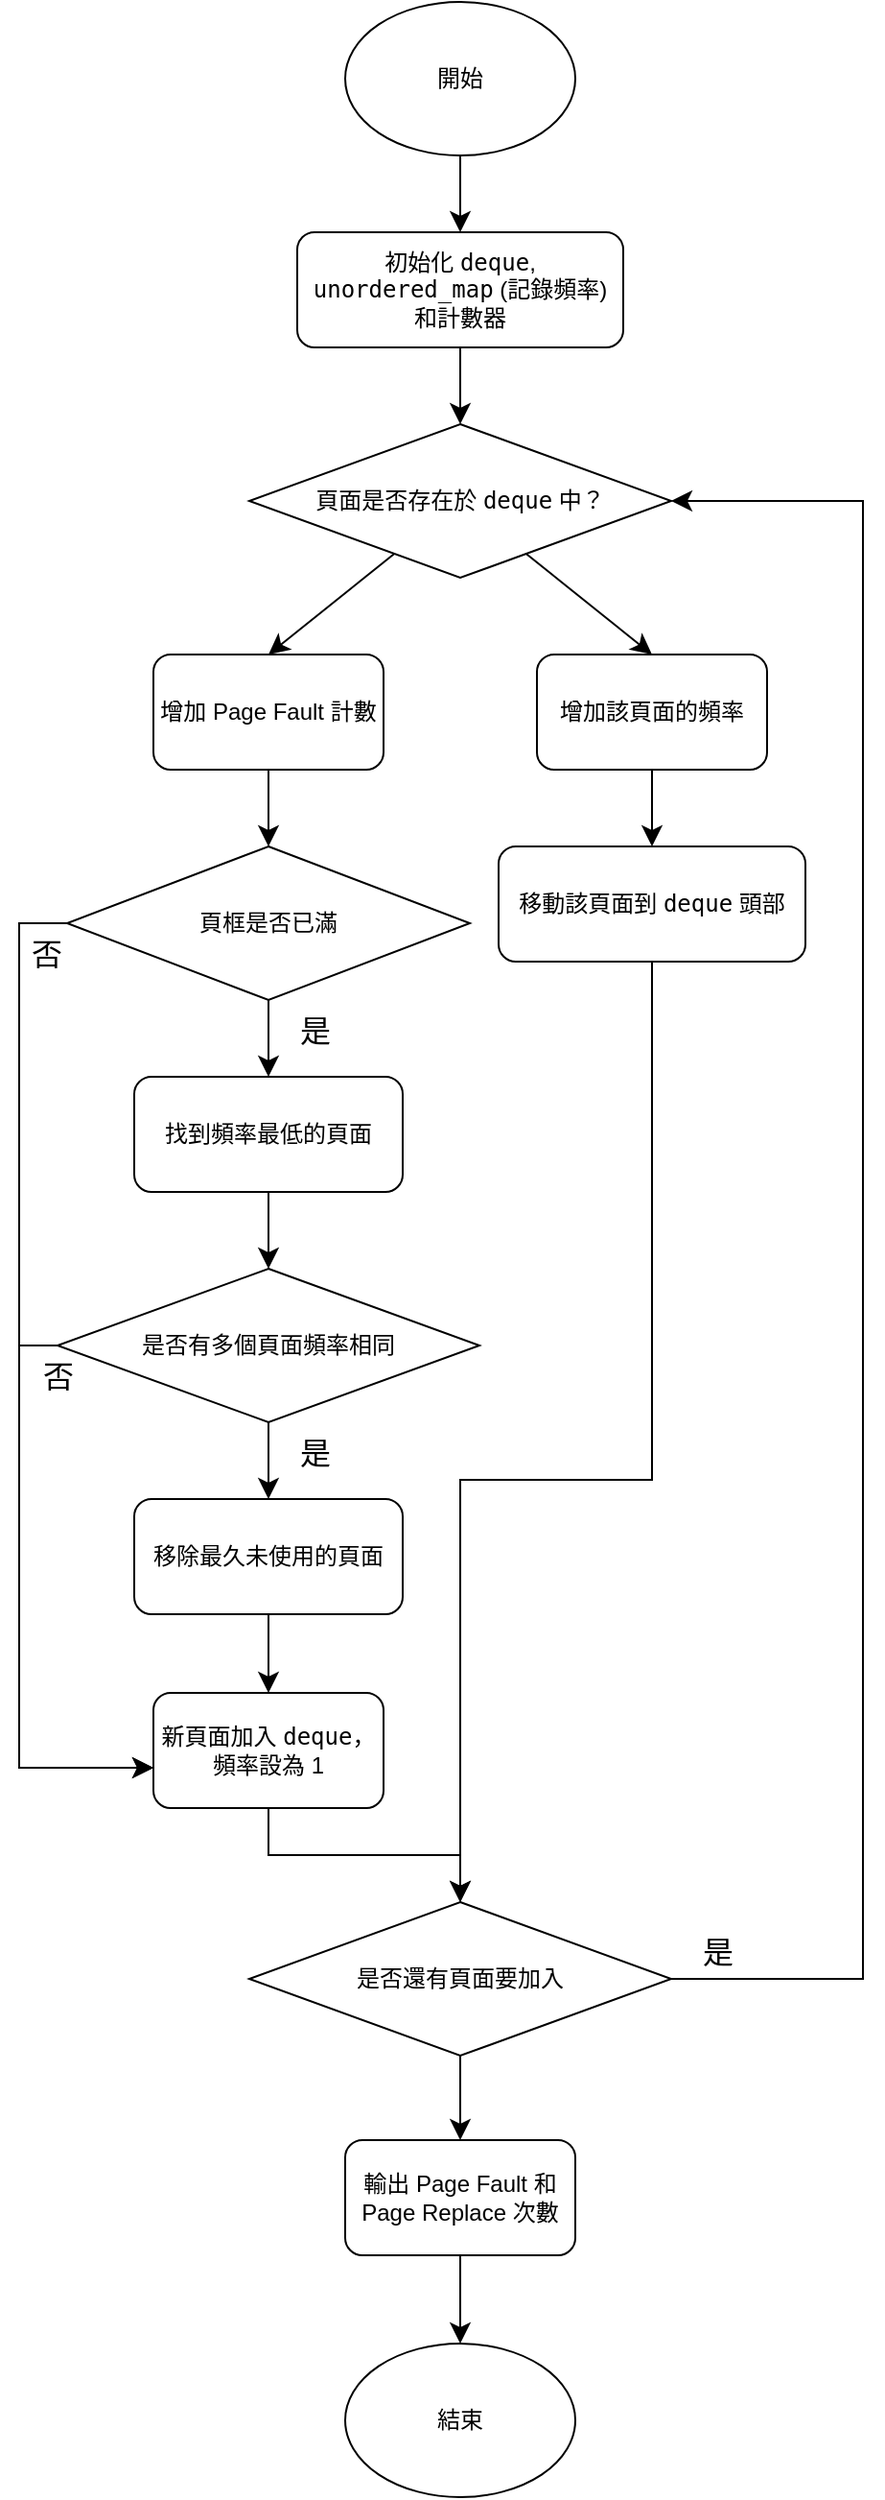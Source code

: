 <mxfile version="25.0.3">
  <diagram name="第 1 页" id="6AahsbGGm6CuqiCBJw5e">
    <mxGraphModel dx="1768" dy="1201" grid="1" gridSize="10" guides="1" tooltips="1" connect="1" arrows="1" fold="1" page="0" pageScale="1" pageWidth="827" pageHeight="1169" math="0" shadow="0">
      <root>
        <mxCell id="0" />
        <mxCell id="1" parent="0" />
        <mxCell id="TbGTZ6DAOj_NYZT9SBEf-3" style="edgeStyle=none;curved=1;rounded=0;orthogonalLoop=1;jettySize=auto;html=1;entryX=0.5;entryY=0;entryDx=0;entryDy=0;fontSize=12;startSize=8;endSize=8;" edge="1" parent="1" source="TbGTZ6DAOj_NYZT9SBEf-1" target="TbGTZ6DAOj_NYZT9SBEf-2">
          <mxGeometry relative="1" as="geometry" />
        </mxCell>
        <mxCell id="TbGTZ6DAOj_NYZT9SBEf-1" value="&lt;p data-pm-slice=&quot;1 1 [&amp;quot;ordered_list&amp;quot;,{&amp;quot;spread&amp;quot;:false,&amp;quot;startingNumber&amp;quot;:1,&amp;quot;start&amp;quot;:1496,&amp;quot;end&amp;quot;:1820},&amp;quot;regular_list_item&amp;quot;,{&amp;quot;start&amp;quot;:1496,&amp;quot;end&amp;quot;:1501}]&quot;&gt;開始&lt;/p&gt;" style="ellipse;whiteSpace=wrap;html=1;" vertex="1" parent="1">
          <mxGeometry x="-220" y="-200" width="120" height="80" as="geometry" />
        </mxCell>
        <mxCell id="TbGTZ6DAOj_NYZT9SBEf-5" style="edgeStyle=none;curved=1;rounded=0;orthogonalLoop=1;jettySize=auto;html=1;exitX=0.5;exitY=1;exitDx=0;exitDy=0;entryX=0.5;entryY=0;entryDx=0;entryDy=0;fontSize=12;startSize=8;endSize=8;" edge="1" parent="1" source="TbGTZ6DAOj_NYZT9SBEf-2" target="TbGTZ6DAOj_NYZT9SBEf-4">
          <mxGeometry relative="1" as="geometry" />
        </mxCell>
        <mxCell id="TbGTZ6DAOj_NYZT9SBEf-2" value="&lt;p data-pm-slice=&quot;1 1 [&amp;quot;ordered_list&amp;quot;,{&amp;quot;spread&amp;quot;:false,&amp;quot;startingNumber&amp;quot;:1,&amp;quot;start&amp;quot;:1496,&amp;quot;end&amp;quot;:1820},&amp;quot;regular_list_item&amp;quot;,{&amp;quot;start&amp;quot;:1502,&amp;quot;end&amp;quot;:1545}]&quot;&gt;初始化 &lt;code&gt;deque&lt;/code&gt;, &lt;code&gt;unordered_map&lt;/code&gt; (記錄頻率) 和計數器&lt;/p&gt;" style="rounded=1;whiteSpace=wrap;html=1;" vertex="1" parent="1">
          <mxGeometry x="-245" y="-80" width="170" height="60" as="geometry" />
        </mxCell>
        <mxCell id="TbGTZ6DAOj_NYZT9SBEf-15" style="edgeStyle=none;curved=1;rounded=0;orthogonalLoop=1;jettySize=auto;html=1;entryX=0.5;entryY=0;entryDx=0;entryDy=0;fontSize=12;startSize=8;endSize=8;" edge="1" parent="1" source="TbGTZ6DAOj_NYZT9SBEf-4" target="TbGTZ6DAOj_NYZT9SBEf-6">
          <mxGeometry relative="1" as="geometry" />
        </mxCell>
        <mxCell id="TbGTZ6DAOj_NYZT9SBEf-16" style="edgeStyle=none;curved=1;rounded=0;orthogonalLoop=1;jettySize=auto;html=1;entryX=0.5;entryY=0;entryDx=0;entryDy=0;fontSize=12;startSize=8;endSize=8;" edge="1" parent="1" source="TbGTZ6DAOj_NYZT9SBEf-4" target="TbGTZ6DAOj_NYZT9SBEf-10">
          <mxGeometry relative="1" as="geometry" />
        </mxCell>
        <mxCell id="TbGTZ6DAOj_NYZT9SBEf-4" value="&lt;p data-pm-slice=&quot;1 1 [&amp;quot;ordered_list&amp;quot;,{&amp;quot;spread&amp;quot;:false,&amp;quot;startingNumber&amp;quot;:1,&amp;quot;start&amp;quot;:1496,&amp;quot;end&amp;quot;:1820},&amp;quot;regular_list_item&amp;quot;,{&amp;quot;start&amp;quot;:1546,&amp;quot;end&amp;quot;:1779},&amp;quot;list&amp;quot;,{&amp;quot;spread&amp;quot;:false,&amp;quot;start&amp;quot;:1568,&amp;quot;end&amp;quot;:1779},&amp;quot;regular_list_item&amp;quot;,{&amp;quot;start&amp;quot;:1568,&amp;quot;end&amp;quot;:1779}]&quot;&gt;頁面是否存在於 &lt;code&gt;deque&lt;/code&gt; 中？&lt;/p&gt;" style="rhombus;whiteSpace=wrap;html=1;" vertex="1" parent="1">
          <mxGeometry x="-270" y="20" width="220" height="80" as="geometry" />
        </mxCell>
        <mxCell id="TbGTZ6DAOj_NYZT9SBEf-18" style="edgeStyle=none;curved=1;rounded=0;orthogonalLoop=1;jettySize=auto;html=1;entryX=0.5;entryY=0;entryDx=0;entryDy=0;fontSize=12;startSize=8;endSize=8;" edge="1" parent="1" source="TbGTZ6DAOj_NYZT9SBEf-6" target="TbGTZ6DAOj_NYZT9SBEf-17">
          <mxGeometry relative="1" as="geometry" />
        </mxCell>
        <mxCell id="TbGTZ6DAOj_NYZT9SBEf-6" value="&lt;p data-pm-slice=&quot;1 1 [&amp;quot;ordered_list&amp;quot;,{&amp;quot;spread&amp;quot;:false,&amp;quot;startingNumber&amp;quot;:1,&amp;quot;start&amp;quot;:1496,&amp;quot;end&amp;quot;:1820},&amp;quot;regular_list_item&amp;quot;,{&amp;quot;start&amp;quot;:1546,&amp;quot;end&amp;quot;:1779},&amp;quot;list&amp;quot;,{&amp;quot;spread&amp;quot;:false,&amp;quot;start&amp;quot;:1568,&amp;quot;end&amp;quot;:1779},&amp;quot;regular_list_item&amp;quot;,{&amp;quot;start&amp;quot;:1568,&amp;quot;end&amp;quot;:1779},&amp;quot;list&amp;quot;,{&amp;quot;spread&amp;quot;:false,&amp;quot;start&amp;quot;:1594,&amp;quot;end&amp;quot;:1779},&amp;quot;regular_list_item&amp;quot;,{&amp;quot;start&amp;quot;:1649,&amp;quot;end&amp;quot;:1779},&amp;quot;list&amp;quot;,{&amp;quot;spread&amp;quot;:false,&amp;quot;start&amp;quot;:1661,&amp;quot;end&amp;quot;:1779},&amp;quot;regular_list_item&amp;quot;,{&amp;quot;start&amp;quot;:1661,&amp;quot;end&amp;quot;:1679}]&quot;&gt;增加 Page Fault 計數&lt;/p&gt;" style="rounded=1;whiteSpace=wrap;html=1;" vertex="1" parent="1">
          <mxGeometry x="-320" y="140" width="120" height="60" as="geometry" />
        </mxCell>
        <mxCell id="TbGTZ6DAOj_NYZT9SBEf-37" style="edgeStyle=none;curved=1;rounded=0;orthogonalLoop=1;jettySize=auto;html=1;fontSize=12;startSize=8;endSize=8;" edge="1" parent="1" source="TbGTZ6DAOj_NYZT9SBEf-10" target="TbGTZ6DAOj_NYZT9SBEf-36">
          <mxGeometry relative="1" as="geometry" />
        </mxCell>
        <mxCell id="TbGTZ6DAOj_NYZT9SBEf-10" value="&lt;p data-pm-slice=&quot;1 1 [&amp;quot;ordered_list&amp;quot;,{&amp;quot;spread&amp;quot;:false,&amp;quot;startingNumber&amp;quot;:1,&amp;quot;start&amp;quot;:1496,&amp;quot;end&amp;quot;:1820},&amp;quot;regular_list_item&amp;quot;,{&amp;quot;start&amp;quot;:1546,&amp;quot;end&amp;quot;:1779},&amp;quot;list&amp;quot;,{&amp;quot;spread&amp;quot;:false,&amp;quot;start&amp;quot;:1568,&amp;quot;end&amp;quot;:1779},&amp;quot;regular_list_item&amp;quot;,{&amp;quot;start&amp;quot;:1568,&amp;quot;end&amp;quot;:1779},&amp;quot;list&amp;quot;,{&amp;quot;spread&amp;quot;:false,&amp;quot;start&amp;quot;:1594,&amp;quot;end&amp;quot;:1779},&amp;quot;regular_list_item&amp;quot;,{&amp;quot;start&amp;quot;:1594,&amp;quot;end&amp;quot;:1643},&amp;quot;list&amp;quot;,{&amp;quot;spread&amp;quot;:false,&amp;quot;start&amp;quot;:1606,&amp;quot;end&amp;quot;:1643},&amp;quot;regular_list_item&amp;quot;,{&amp;quot;start&amp;quot;:1606,&amp;quot;end&amp;quot;:1616}]&quot;&gt;增加該頁面的頻率&lt;/p&gt;" style="rounded=1;whiteSpace=wrap;html=1;" vertex="1" parent="1">
          <mxGeometry x="-120" y="140" width="120" height="60" as="geometry" />
        </mxCell>
        <mxCell id="TbGTZ6DAOj_NYZT9SBEf-20" style="edgeStyle=none;curved=1;rounded=0;orthogonalLoop=1;jettySize=auto;html=1;entryX=0.5;entryY=0;entryDx=0;entryDy=0;fontSize=12;startSize=8;endSize=8;" edge="1" parent="1" source="TbGTZ6DAOj_NYZT9SBEf-17" target="TbGTZ6DAOj_NYZT9SBEf-19">
          <mxGeometry relative="1" as="geometry" />
        </mxCell>
        <mxCell id="TbGTZ6DAOj_NYZT9SBEf-17" value="&lt;p data-pm-slice=&quot;1 1 [&amp;quot;ordered_list&amp;quot;,{&amp;quot;spread&amp;quot;:false,&amp;quot;startingNumber&amp;quot;:1,&amp;quot;start&amp;quot;:1496,&amp;quot;end&amp;quot;:1820},&amp;quot;regular_list_item&amp;quot;,{&amp;quot;start&amp;quot;:1546,&amp;quot;end&amp;quot;:1779},&amp;quot;list&amp;quot;,{&amp;quot;spread&amp;quot;:false,&amp;quot;start&amp;quot;:1568,&amp;quot;end&amp;quot;:1779},&amp;quot;regular_list_item&amp;quot;,{&amp;quot;start&amp;quot;:1568,&amp;quot;end&amp;quot;:1779},&amp;quot;list&amp;quot;,{&amp;quot;spread&amp;quot;:false,&amp;quot;start&amp;quot;:1594,&amp;quot;end&amp;quot;:1779},&amp;quot;regular_list_item&amp;quot;,{&amp;quot;start&amp;quot;:1649,&amp;quot;end&amp;quot;:1779},&amp;quot;list&amp;quot;,{&amp;quot;spread&amp;quot;:false,&amp;quot;start&amp;quot;:1661,&amp;quot;end&amp;quot;:1779},&amp;quot;regular_list_item&amp;quot;,{&amp;quot;start&amp;quot;:1687,&amp;quot;end&amp;quot;:1749}]&quot;&gt;頁框是否已滿&lt;/p&gt;" style="rhombus;whiteSpace=wrap;html=1;" vertex="1" parent="1">
          <mxGeometry x="-365" y="240" width="210" height="80" as="geometry" />
        </mxCell>
        <mxCell id="TbGTZ6DAOj_NYZT9SBEf-23" style="edgeStyle=none;curved=1;rounded=0;orthogonalLoop=1;jettySize=auto;html=1;entryX=0.5;entryY=0;entryDx=0;entryDy=0;fontSize=12;startSize=8;endSize=8;" edge="1" parent="1" source="TbGTZ6DAOj_NYZT9SBEf-19" target="TbGTZ6DAOj_NYZT9SBEf-22">
          <mxGeometry relative="1" as="geometry" />
        </mxCell>
        <mxCell id="TbGTZ6DAOj_NYZT9SBEf-19" value="&lt;p data-pm-slice=&quot;1 1 [&amp;quot;ordered_list&amp;quot;,{&amp;quot;spread&amp;quot;:false,&amp;quot;startingNumber&amp;quot;:1,&amp;quot;start&amp;quot;:1496,&amp;quot;end&amp;quot;:1820},&amp;quot;regular_list_item&amp;quot;,{&amp;quot;start&amp;quot;:1546,&amp;quot;end&amp;quot;:1779},&amp;quot;list&amp;quot;,{&amp;quot;spread&amp;quot;:false,&amp;quot;start&amp;quot;:1568,&amp;quot;end&amp;quot;:1779},&amp;quot;regular_list_item&amp;quot;,{&amp;quot;start&amp;quot;:1568,&amp;quot;end&amp;quot;:1779},&amp;quot;list&amp;quot;,{&amp;quot;spread&amp;quot;:false,&amp;quot;start&amp;quot;:1594,&amp;quot;end&amp;quot;:1779},&amp;quot;regular_list_item&amp;quot;,{&amp;quot;start&amp;quot;:1649,&amp;quot;end&amp;quot;:1779},&amp;quot;list&amp;quot;,{&amp;quot;spread&amp;quot;:false,&amp;quot;start&amp;quot;:1661,&amp;quot;end&amp;quot;:1779},&amp;quot;regular_list_item&amp;quot;,{&amp;quot;start&amp;quot;:1687,&amp;quot;end&amp;quot;:1749},&amp;quot;list&amp;quot;,{&amp;quot;spread&amp;quot;:false,&amp;quot;start&amp;quot;:1705,&amp;quot;end&amp;quot;:1749},&amp;quot;regular_list_item&amp;quot;,{&amp;quot;start&amp;quot;:1705,&amp;quot;end&amp;quot;:1716}]&quot;&gt;找到頻率最低的頁面&lt;/p&gt;" style="rounded=1;whiteSpace=wrap;html=1;" vertex="1" parent="1">
          <mxGeometry x="-330" y="360" width="140" height="60" as="geometry" />
        </mxCell>
        <mxCell id="TbGTZ6DAOj_NYZT9SBEf-21" value="是" style="text;html=1;align=center;verticalAlign=middle;resizable=0;points=[];autosize=1;strokeColor=none;fillColor=none;fontSize=16;" vertex="1" parent="1">
          <mxGeometry x="-256" y="321" width="40" height="30" as="geometry" />
        </mxCell>
        <mxCell id="TbGTZ6DAOj_NYZT9SBEf-25" style="edgeStyle=none;curved=1;rounded=0;orthogonalLoop=1;jettySize=auto;html=1;exitX=0.5;exitY=1;exitDx=0;exitDy=0;entryX=0.5;entryY=0;entryDx=0;entryDy=0;fontSize=12;startSize=8;endSize=8;" edge="1" parent="1" source="TbGTZ6DAOj_NYZT9SBEf-22" target="TbGTZ6DAOj_NYZT9SBEf-24">
          <mxGeometry relative="1" as="geometry" />
        </mxCell>
        <mxCell id="TbGTZ6DAOj_NYZT9SBEf-22" value="&lt;p data-pm-slice=&quot;1 1 [&amp;quot;ordered_list&amp;quot;,{&amp;quot;spread&amp;quot;:false,&amp;quot;startingNumber&amp;quot;:1,&amp;quot;start&amp;quot;:1496,&amp;quot;end&amp;quot;:1820},&amp;quot;regular_list_item&amp;quot;,{&amp;quot;start&amp;quot;:1546,&amp;quot;end&amp;quot;:1779},&amp;quot;list&amp;quot;,{&amp;quot;spread&amp;quot;:false,&amp;quot;start&amp;quot;:1568,&amp;quot;end&amp;quot;:1779},&amp;quot;regular_list_item&amp;quot;,{&amp;quot;start&amp;quot;:1568,&amp;quot;end&amp;quot;:1779},&amp;quot;list&amp;quot;,{&amp;quot;spread&amp;quot;:false,&amp;quot;start&amp;quot;:1594,&amp;quot;end&amp;quot;:1779},&amp;quot;regular_list_item&amp;quot;,{&amp;quot;start&amp;quot;:1649,&amp;quot;end&amp;quot;:1779},&amp;quot;list&amp;quot;,{&amp;quot;spread&amp;quot;:false,&amp;quot;start&amp;quot;:1661,&amp;quot;end&amp;quot;:1779},&amp;quot;regular_list_item&amp;quot;,{&amp;quot;start&amp;quot;:1687,&amp;quot;end&amp;quot;:1749},&amp;quot;list&amp;quot;,{&amp;quot;spread&amp;quot;:false,&amp;quot;start&amp;quot;:1705,&amp;quot;end&amp;quot;:1749},&amp;quot;regular_list_item&amp;quot;,{&amp;quot;start&amp;quot;:1726,&amp;quot;end&amp;quot;:1749}]&quot;&gt;是否有多個頁面頻率相同&lt;/p&gt;" style="rhombus;whiteSpace=wrap;html=1;" vertex="1" parent="1">
          <mxGeometry x="-370" y="460" width="220" height="80" as="geometry" />
        </mxCell>
        <mxCell id="TbGTZ6DAOj_NYZT9SBEf-28" style="edgeStyle=none;curved=1;rounded=0;orthogonalLoop=1;jettySize=auto;html=1;fontSize=12;startSize=8;endSize=8;" edge="1" parent="1" source="TbGTZ6DAOj_NYZT9SBEf-24" target="TbGTZ6DAOj_NYZT9SBEf-27">
          <mxGeometry relative="1" as="geometry" />
        </mxCell>
        <mxCell id="TbGTZ6DAOj_NYZT9SBEf-24" value="&lt;p data-pm-slice=&quot;1 1 [&amp;quot;ordered_list&amp;quot;,{&amp;quot;spread&amp;quot;:false,&amp;quot;startingNumber&amp;quot;:1,&amp;quot;start&amp;quot;:1496,&amp;quot;end&amp;quot;:1820},&amp;quot;regular_list_item&amp;quot;,{&amp;quot;start&amp;quot;:1546,&amp;quot;end&amp;quot;:1779},&amp;quot;list&amp;quot;,{&amp;quot;spread&amp;quot;:false,&amp;quot;start&amp;quot;:1568,&amp;quot;end&amp;quot;:1779},&amp;quot;regular_list_item&amp;quot;,{&amp;quot;start&amp;quot;:1568,&amp;quot;end&amp;quot;:1779},&amp;quot;list&amp;quot;,{&amp;quot;spread&amp;quot;:false,&amp;quot;start&amp;quot;:1594,&amp;quot;end&amp;quot;:1779},&amp;quot;regular_list_item&amp;quot;,{&amp;quot;start&amp;quot;:1649,&amp;quot;end&amp;quot;:1779},&amp;quot;list&amp;quot;,{&amp;quot;spread&amp;quot;:false,&amp;quot;start&amp;quot;:1661,&amp;quot;end&amp;quot;:1779},&amp;quot;regular_list_item&amp;quot;,{&amp;quot;start&amp;quot;:1687,&amp;quot;end&amp;quot;:1749},&amp;quot;list&amp;quot;,{&amp;quot;spread&amp;quot;:false,&amp;quot;start&amp;quot;:1705,&amp;quot;end&amp;quot;:1749},&amp;quot;regular_list_item&amp;quot;,{&amp;quot;start&amp;quot;:1726,&amp;quot;end&amp;quot;:1749}]&quot;&gt;移除最久未使用的頁面&lt;/p&gt;" style="rounded=1;whiteSpace=wrap;html=1;" vertex="1" parent="1">
          <mxGeometry x="-330" y="580" width="140" height="60" as="geometry" />
        </mxCell>
        <mxCell id="TbGTZ6DAOj_NYZT9SBEf-26" value="是" style="text;html=1;align=center;verticalAlign=middle;resizable=0;points=[];autosize=1;strokeColor=none;fillColor=none;fontSize=16;" vertex="1" parent="1">
          <mxGeometry x="-256" y="541" width="40" height="30" as="geometry" />
        </mxCell>
        <mxCell id="TbGTZ6DAOj_NYZT9SBEf-27" value="&lt;p data-pm-slice=&quot;1 1 [&amp;quot;ordered_list&amp;quot;,{&amp;quot;spread&amp;quot;:false,&amp;quot;startingNumber&amp;quot;:1,&amp;quot;start&amp;quot;:1496,&amp;quot;end&amp;quot;:1820},&amp;quot;regular_list_item&amp;quot;,{&amp;quot;start&amp;quot;:1546,&amp;quot;end&amp;quot;:1779},&amp;quot;list&amp;quot;,{&amp;quot;spread&amp;quot;:false,&amp;quot;start&amp;quot;:1568,&amp;quot;end&amp;quot;:1779},&amp;quot;regular_list_item&amp;quot;,{&amp;quot;start&amp;quot;:1568,&amp;quot;end&amp;quot;:1779},&amp;quot;list&amp;quot;,{&amp;quot;spread&amp;quot;:false,&amp;quot;start&amp;quot;:1594,&amp;quot;end&amp;quot;:1779},&amp;quot;regular_list_item&amp;quot;,{&amp;quot;start&amp;quot;:1649,&amp;quot;end&amp;quot;:1779},&amp;quot;list&amp;quot;,{&amp;quot;spread&amp;quot;:false,&amp;quot;start&amp;quot;:1661,&amp;quot;end&amp;quot;:1779},&amp;quot;regular_list_item&amp;quot;,{&amp;quot;start&amp;quot;:1757,&amp;quot;end&amp;quot;:1779}]&quot;&gt;新頁面加入 &lt;code&gt;deque&lt;/code&gt;，頻率設為 1&lt;/p&gt;" style="rounded=1;whiteSpace=wrap;html=1;" vertex="1" parent="1">
          <mxGeometry x="-320" y="681" width="120" height="60" as="geometry" />
        </mxCell>
        <mxCell id="TbGTZ6DAOj_NYZT9SBEf-31" value="否" style="text;html=1;align=center;verticalAlign=middle;resizable=0;points=[];autosize=1;strokeColor=none;fillColor=none;fontSize=16;" vertex="1" parent="1">
          <mxGeometry x="-390" y="501" width="40" height="30" as="geometry" />
        </mxCell>
        <mxCell id="TbGTZ6DAOj_NYZT9SBEf-33" value="" style="edgeStyle=elbowEdgeStyle;elbow=horizontal;endArrow=classic;html=1;curved=0;rounded=0;endSize=8;startSize=8;fontSize=12;exitX=0;exitY=0.5;exitDx=0;exitDy=0;" edge="1" parent="1" source="TbGTZ6DAOj_NYZT9SBEf-17">
          <mxGeometry width="50" height="50" relative="1" as="geometry">
            <mxPoint x="-220" y="470" as="sourcePoint" />
            <mxPoint x="-320" y="720" as="targetPoint" />
            <Array as="points">
              <mxPoint x="-390" y="490" />
            </Array>
          </mxGeometry>
        </mxCell>
        <mxCell id="TbGTZ6DAOj_NYZT9SBEf-34" value="" style="edgeStyle=elbowEdgeStyle;elbow=horizontal;endArrow=classic;html=1;curved=0;rounded=0;endSize=8;startSize=8;fontSize=12;exitX=0;exitY=0.5;exitDx=0;exitDy=0;" edge="1" parent="1" source="TbGTZ6DAOj_NYZT9SBEf-22">
          <mxGeometry width="50" height="50" relative="1" as="geometry">
            <mxPoint x="-220" y="470" as="sourcePoint" />
            <mxPoint x="-320" y="720" as="targetPoint" />
            <Array as="points">
              <mxPoint x="-390" y="610" />
            </Array>
          </mxGeometry>
        </mxCell>
        <mxCell id="TbGTZ6DAOj_NYZT9SBEf-35" value="否" style="text;html=1;align=center;verticalAlign=middle;resizable=0;points=[];autosize=1;strokeColor=none;fillColor=none;fontSize=16;" vertex="1" parent="1">
          <mxGeometry x="-396" y="281" width="40" height="30" as="geometry" />
        </mxCell>
        <mxCell id="TbGTZ6DAOj_NYZT9SBEf-36" value="&lt;p data-pm-slice=&quot;1 1 [&amp;quot;ordered_list&amp;quot;,{&amp;quot;spread&amp;quot;:false,&amp;quot;startingNumber&amp;quot;:1,&amp;quot;start&amp;quot;:1496,&amp;quot;end&amp;quot;:1820},&amp;quot;regular_list_item&amp;quot;,{&amp;quot;start&amp;quot;:1546,&amp;quot;end&amp;quot;:1779},&amp;quot;list&amp;quot;,{&amp;quot;spread&amp;quot;:false,&amp;quot;start&amp;quot;:1568,&amp;quot;end&amp;quot;:1779},&amp;quot;regular_list_item&amp;quot;,{&amp;quot;start&amp;quot;:1568,&amp;quot;end&amp;quot;:1779},&amp;quot;list&amp;quot;,{&amp;quot;spread&amp;quot;:false,&amp;quot;start&amp;quot;:1594,&amp;quot;end&amp;quot;:1779},&amp;quot;regular_list_item&amp;quot;,{&amp;quot;start&amp;quot;:1594,&amp;quot;end&amp;quot;:1643},&amp;quot;list&amp;quot;,{&amp;quot;spread&amp;quot;:false,&amp;quot;start&amp;quot;:1606,&amp;quot;end&amp;quot;:1643},&amp;quot;regular_list_item&amp;quot;,{&amp;quot;start&amp;quot;:1624,&amp;quot;end&amp;quot;:1643}]&quot;&gt;移動該頁面到 &lt;code&gt;deque&lt;/code&gt; 頭部&lt;/p&gt;" style="rounded=1;whiteSpace=wrap;html=1;" vertex="1" parent="1">
          <mxGeometry x="-140" y="240" width="160" height="60" as="geometry" />
        </mxCell>
        <mxCell id="TbGTZ6DAOj_NYZT9SBEf-46" style="edgeStyle=none;curved=1;rounded=0;orthogonalLoop=1;jettySize=auto;html=1;entryX=0.5;entryY=0;entryDx=0;entryDy=0;fontSize=12;startSize=8;endSize=8;" edge="1" parent="1" source="TbGTZ6DAOj_NYZT9SBEf-38" target="TbGTZ6DAOj_NYZT9SBEf-45">
          <mxGeometry relative="1" as="geometry" />
        </mxCell>
        <mxCell id="TbGTZ6DAOj_NYZT9SBEf-38" value="是否還有頁面要加入" style="rhombus;whiteSpace=wrap;html=1;" vertex="1" parent="1">
          <mxGeometry x="-270" y="790" width="220" height="80" as="geometry" />
        </mxCell>
        <mxCell id="TbGTZ6DAOj_NYZT9SBEf-41" value="" style="edgeStyle=elbowEdgeStyle;elbow=vertical;endArrow=classic;html=1;curved=0;rounded=0;endSize=8;startSize=8;fontSize=12;entryX=0.5;entryY=0;entryDx=0;entryDy=0;exitX=0.5;exitY=1;exitDx=0;exitDy=0;" edge="1" parent="1" source="TbGTZ6DAOj_NYZT9SBEf-27" target="TbGTZ6DAOj_NYZT9SBEf-38">
          <mxGeometry width="50" height="50" relative="1" as="geometry">
            <mxPoint x="-220" y="710" as="sourcePoint" />
            <mxPoint x="-170" y="660" as="targetPoint" />
          </mxGeometry>
        </mxCell>
        <mxCell id="TbGTZ6DAOj_NYZT9SBEf-42" value="" style="edgeStyle=elbowEdgeStyle;elbow=vertical;endArrow=classic;html=1;curved=0;rounded=0;endSize=8;startSize=8;fontSize=12;exitX=0.5;exitY=1;exitDx=0;exitDy=0;" edge="1" parent="1" source="TbGTZ6DAOj_NYZT9SBEf-36" target="TbGTZ6DAOj_NYZT9SBEf-38">
          <mxGeometry width="50" height="50" relative="1" as="geometry">
            <mxPoint x="-220" y="710" as="sourcePoint" />
            <mxPoint x="-170" y="660" as="targetPoint" />
            <Array as="points">
              <mxPoint x="-160" y="570" />
            </Array>
          </mxGeometry>
        </mxCell>
        <mxCell id="TbGTZ6DAOj_NYZT9SBEf-43" value="" style="edgeStyle=elbowEdgeStyle;elbow=horizontal;endArrow=classic;html=1;curved=0;rounded=0;endSize=8;startSize=8;fontSize=12;exitX=1;exitY=0.5;exitDx=0;exitDy=0;entryX=1;entryY=0.5;entryDx=0;entryDy=0;" edge="1" parent="1" source="TbGTZ6DAOj_NYZT9SBEf-38" target="TbGTZ6DAOj_NYZT9SBEf-4">
          <mxGeometry width="50" height="50" relative="1" as="geometry">
            <mxPoint x="-220" y="590" as="sourcePoint" />
            <mxPoint x="-170" y="540" as="targetPoint" />
            <Array as="points">
              <mxPoint x="50" y="430" />
            </Array>
          </mxGeometry>
        </mxCell>
        <mxCell id="TbGTZ6DAOj_NYZT9SBEf-44" value="是" style="text;html=1;align=center;verticalAlign=middle;resizable=0;points=[];autosize=1;strokeColor=none;fillColor=none;fontSize=16;" vertex="1" parent="1">
          <mxGeometry x="-46" y="801" width="40" height="30" as="geometry" />
        </mxCell>
        <mxCell id="TbGTZ6DAOj_NYZT9SBEf-48" style="edgeStyle=none;curved=1;rounded=0;orthogonalLoop=1;jettySize=auto;html=1;fontSize=12;startSize=8;endSize=8;" edge="1" parent="1" source="TbGTZ6DAOj_NYZT9SBEf-45" target="TbGTZ6DAOj_NYZT9SBEf-47">
          <mxGeometry relative="1" as="geometry" />
        </mxCell>
        <mxCell id="TbGTZ6DAOj_NYZT9SBEf-45" value="&lt;p data-pm-slice=&quot;1 1 [&amp;quot;ordered_list&amp;quot;,{&amp;quot;spread&amp;quot;:false,&amp;quot;startingNumber&amp;quot;:1,&amp;quot;start&amp;quot;:1496,&amp;quot;end&amp;quot;:1820},&amp;quot;regular_list_item&amp;quot;,{&amp;quot;start&amp;quot;:1780,&amp;quot;end&amp;quot;:1814}]&quot;&gt;輸出 Page Fault 和 Page Replace 次數&lt;/p&gt;" style="rounded=1;whiteSpace=wrap;html=1;" vertex="1" parent="1">
          <mxGeometry x="-220" y="914" width="120" height="60" as="geometry" />
        </mxCell>
        <mxCell id="TbGTZ6DAOj_NYZT9SBEf-47" value="結束" style="ellipse;whiteSpace=wrap;html=1;" vertex="1" parent="1">
          <mxGeometry x="-220" y="1020" width="120" height="80" as="geometry" />
        </mxCell>
      </root>
    </mxGraphModel>
  </diagram>
</mxfile>
